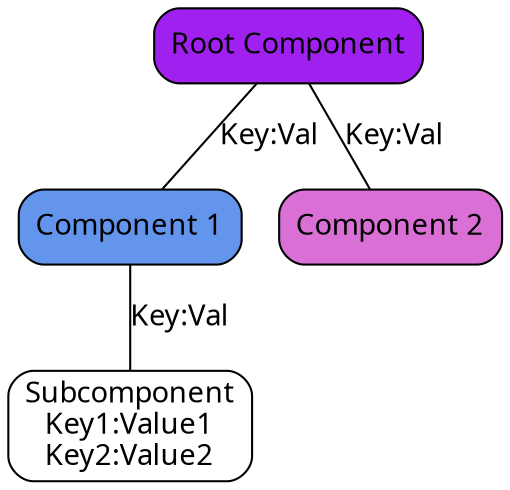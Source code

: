 graph changed {
  graph [fontname = "sans serif"];
  node [fontname = "sans serif", shape=box, style="filled, rounded", fillcolor="white"];
  edge [fontname = "sans serif"];


  {rank = same;
    "Component 1" [fillcolor="cornflowerblue"];
  }

  {rank = same;
    "Subcomponent" [label="Subcomponent\nKey1:Value1\nKey2:Value2", fillcolor="white"];
  }
  "Component 1" -- "Subcomponent" [label="Key:Val"];

  {rank = same;
    "Component 2" [fillcolor="orchid",style="filled, rounded"];
  }

  {rank = same;
    "Root Component" [fillcolor="purple"];
  }

  "Root Component" -- "Component 1" [label="Key:Val"];
  "Root Component" -- "Component 2" [label="Key:Val"];
}
